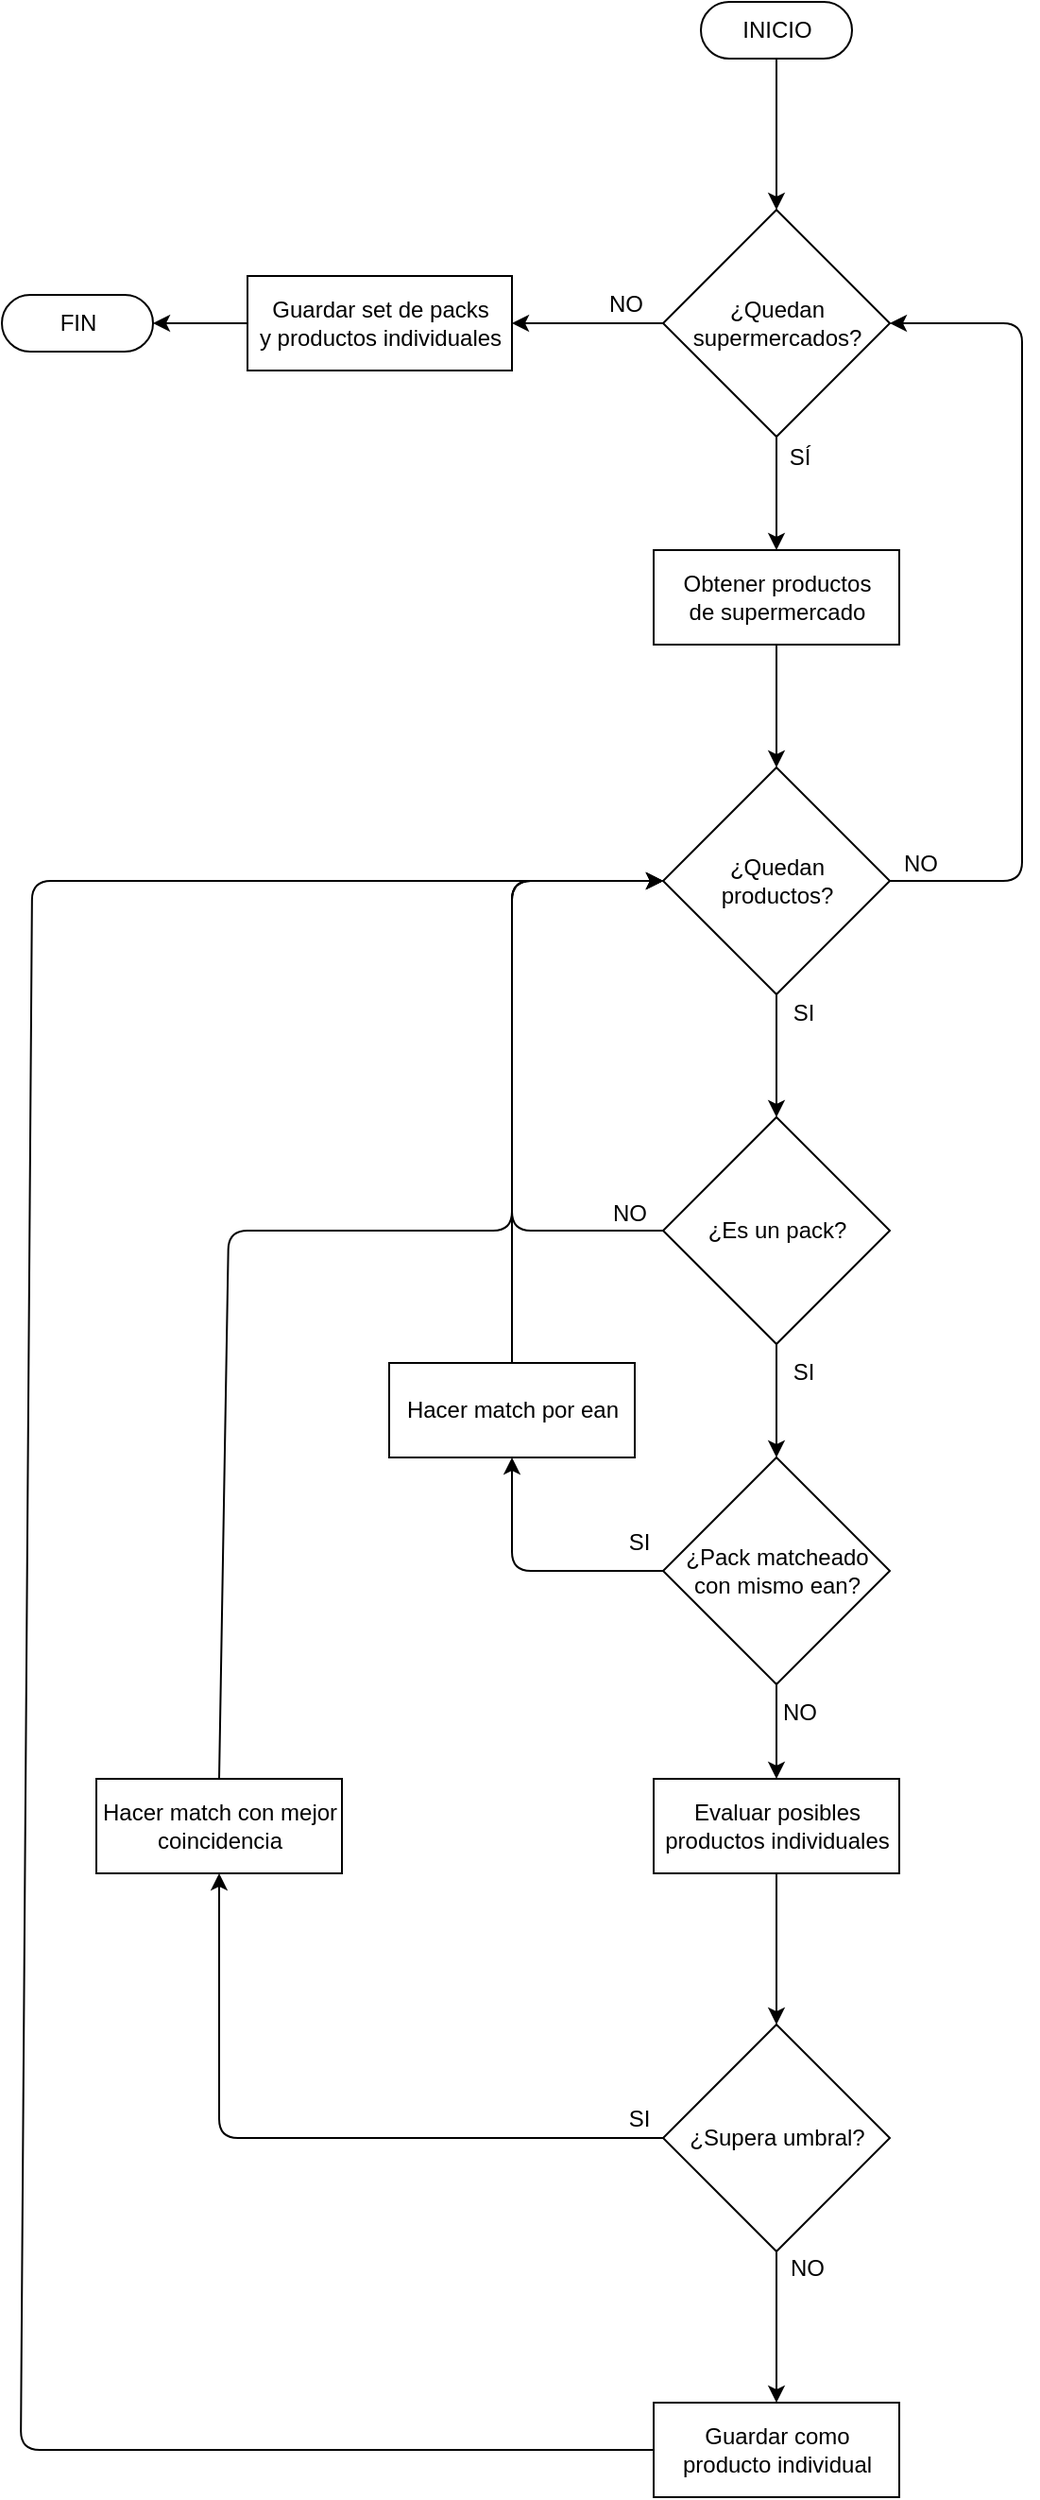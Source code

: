 <mxfile>
    <diagram id="OUcwJTHvT7vjzToPtKVa" name="Página-1">
        <mxGraphModel dx="1315" dy="716" grid="1" gridSize="10" guides="1" tooltips="1" connect="1" arrows="1" fold="1" page="1" pageScale="1" pageWidth="827" pageHeight="1169" math="0" shadow="0">
            <root>
                <mxCell id="0"/>
                <mxCell id="1" parent="0"/>
                <mxCell id="7" style="edgeStyle=none;html=1;entryX=0.5;entryY=0;entryDx=0;entryDy=0;" parent="1" source="3" target="6" edge="1">
                    <mxGeometry relative="1" as="geometry"/>
                </mxCell>
                <mxCell id="47" style="edgeStyle=none;html=1;exitX=0;exitY=0.5;exitDx=0;exitDy=0;entryX=1;entryY=0.5;entryDx=0;entryDy=0;" parent="1" source="3" target="49" edge="1">
                    <mxGeometry relative="1" as="geometry">
                        <mxPoint x="414" y="200" as="targetPoint"/>
                    </mxGeometry>
                </mxCell>
                <mxCell id="3" value="¿Quedan &lt;br&gt;supermercados?" style="shape=rhombus;html=1;dashed=0;whitespace=wrap;perimeter=rhombusPerimeter;" parent="1" vertex="1">
                    <mxGeometry x="494" y="140" width="120" height="120" as="geometry"/>
                </mxCell>
                <mxCell id="5" style="edgeStyle=none;html=1;entryX=0.5;entryY=0;entryDx=0;entryDy=0;exitX=0.5;exitY=0.5;exitDx=0;exitDy=15;exitPerimeter=0;" parent="1" source="29" target="3" edge="1">
                    <mxGeometry relative="1" as="geometry">
                        <mxPoint x="554" y="60" as="sourcePoint"/>
                    </mxGeometry>
                </mxCell>
                <mxCell id="10" style="edgeStyle=none;html=1;entryX=0.5;entryY=0;entryDx=0;entryDy=0;" parent="1" source="6" target="9" edge="1">
                    <mxGeometry relative="1" as="geometry"/>
                </mxCell>
                <mxCell id="6" value="Obtener productos&lt;br&gt;de supermercado" style="html=1;dashed=0;whitespace=wrap;" parent="1" vertex="1">
                    <mxGeometry x="489" y="320" width="130" height="50" as="geometry"/>
                </mxCell>
                <mxCell id="8" value="SÍ" style="text;html=1;align=center;verticalAlign=middle;resizable=0;points=[];autosize=1;strokeColor=none;fillColor=none;" parent="1" vertex="1">
                    <mxGeometry x="551" y="256" width="30" height="30" as="geometry"/>
                </mxCell>
                <mxCell id="13" style="edgeStyle=none;html=1;entryX=1;entryY=0.5;entryDx=0;entryDy=0;exitX=1;exitY=0.5;exitDx=0;exitDy=0;" parent="1" source="9" target="3" edge="1">
                    <mxGeometry relative="1" as="geometry">
                        <Array as="points">
                            <mxPoint x="684" y="495"/>
                            <mxPoint x="684" y="200"/>
                        </Array>
                    </mxGeometry>
                </mxCell>
                <mxCell id="18" style="edgeStyle=none;html=1;entryX=0.5;entryY=0;entryDx=0;entryDy=0;" parent="1" source="9" target="15" edge="1">
                    <mxGeometry relative="1" as="geometry"/>
                </mxCell>
                <mxCell id="9" value="¿Quedan &lt;br&gt;productos?" style="shape=rhombus;html=1;dashed=0;whitespace=wrap;perimeter=rhombusPerimeter;" parent="1" vertex="1">
                    <mxGeometry x="494" y="435" width="120" height="120" as="geometry"/>
                </mxCell>
                <mxCell id="14" value="NO" style="text;html=1;align=center;verticalAlign=middle;resizable=0;points=[];autosize=1;strokeColor=none;fillColor=none;" parent="1" vertex="1">
                    <mxGeometry x="610" y="471" width="40" height="30" as="geometry"/>
                </mxCell>
                <mxCell id="16" style="edgeStyle=none;html=1;entryX=0;entryY=0.5;entryDx=0;entryDy=0;exitX=0;exitY=0.5;exitDx=0;exitDy=0;" parent="1" source="15" target="9" edge="1">
                    <mxGeometry relative="1" as="geometry">
                        <Array as="points">
                            <mxPoint x="414" y="680"/>
                            <mxPoint x="414" y="495"/>
                        </Array>
                    </mxGeometry>
                </mxCell>
                <mxCell id="22" style="edgeStyle=none;html=1;entryX=0.5;entryY=0;entryDx=0;entryDy=0;" parent="1" source="15" target="21" edge="1">
                    <mxGeometry relative="1" as="geometry"/>
                </mxCell>
                <mxCell id="15" value="¿Es un pack?" style="shape=rhombus;html=1;dashed=0;whitespace=wrap;perimeter=rhombusPerimeter;" parent="1" vertex="1">
                    <mxGeometry x="494" y="620" width="120" height="120" as="geometry"/>
                </mxCell>
                <mxCell id="17" value="NO" style="text;html=1;align=center;verticalAlign=middle;resizable=0;points=[];autosize=1;strokeColor=none;fillColor=none;" parent="1" vertex="1">
                    <mxGeometry x="456" y="656" width="40" height="30" as="geometry"/>
                </mxCell>
                <mxCell id="19" value="SI" style="text;html=1;align=center;verticalAlign=middle;resizable=0;points=[];autosize=1;strokeColor=none;fillColor=none;" parent="1" vertex="1">
                    <mxGeometry x="553" y="550" width="30" height="30" as="geometry"/>
                </mxCell>
                <mxCell id="24" style="edgeStyle=none;html=1;exitX=0;exitY=0.5;exitDx=0;exitDy=0;entryX=0.5;entryY=1;entryDx=0;entryDy=0;" parent="1" source="21" target="25" edge="1">
                    <mxGeometry relative="1" as="geometry">
                        <mxPoint x="694" y="860" as="targetPoint"/>
                        <Array as="points">
                            <mxPoint x="414" y="860"/>
                        </Array>
                    </mxGeometry>
                </mxCell>
                <mxCell id="31" style="edgeStyle=none;html=1;entryX=0.5;entryY=0;entryDx=0;entryDy=0;" parent="1" source="21" target="30" edge="1">
                    <mxGeometry relative="1" as="geometry"/>
                </mxCell>
                <mxCell id="21" value="¿Pack matcheado&lt;br&gt;con mismo ean?" style="shape=rhombus;html=1;dashed=0;whitespace=wrap;perimeter=rhombusPerimeter;" parent="1" vertex="1">
                    <mxGeometry x="494" y="800" width="120" height="120" as="geometry"/>
                </mxCell>
                <mxCell id="23" value="SI" style="text;html=1;align=center;verticalAlign=middle;resizable=0;points=[];autosize=1;strokeColor=none;fillColor=none;" parent="1" vertex="1">
                    <mxGeometry x="553" y="740" width="30" height="30" as="geometry"/>
                </mxCell>
                <mxCell id="27" style="edgeStyle=none;html=1;exitX=0.5;exitY=0;exitDx=0;exitDy=0;entryX=0;entryY=0.5;entryDx=0;entryDy=0;" parent="1" source="25" target="9" edge="1">
                    <mxGeometry relative="1" as="geometry">
                        <mxPoint x="434" y="700" as="targetPoint"/>
                        <Array as="points">
                            <mxPoint x="414" y="495"/>
                        </Array>
                    </mxGeometry>
                </mxCell>
                <mxCell id="25" value="Hacer match por ean" style="html=1;dashed=0;whitespace=wrap;" parent="1" vertex="1">
                    <mxGeometry x="349" y="750" width="130" height="50" as="geometry"/>
                </mxCell>
                <mxCell id="28" value="SI" style="text;html=1;align=center;verticalAlign=middle;resizable=0;points=[];autosize=1;strokeColor=none;fillColor=none;" parent="1" vertex="1">
                    <mxGeometry x="466" y="830" width="30" height="30" as="geometry"/>
                </mxCell>
                <mxCell id="29" value="INICIO" style="html=1;dashed=0;whitespace=wrap;shape=mxgraph.dfd.start" parent="1" vertex="1">
                    <mxGeometry x="514" y="30" width="80" height="30" as="geometry"/>
                </mxCell>
                <mxCell id="38" style="edgeStyle=none;html=1;exitX=0.5;exitY=1;exitDx=0;exitDy=0;entryX=0.5;entryY=0;entryDx=0;entryDy=0;" parent="1" source="30" target="37" edge="1">
                    <mxGeometry relative="1" as="geometry"/>
                </mxCell>
                <mxCell id="30" value="Evaluar posibles&lt;br&gt;productos individuales" style="html=1;dashed=0;whitespace=wrap;" parent="1" vertex="1">
                    <mxGeometry x="489" y="970" width="130" height="50" as="geometry"/>
                </mxCell>
                <mxCell id="32" value="NO" style="text;html=1;align=center;verticalAlign=middle;resizable=0;points=[];autosize=1;strokeColor=none;fillColor=none;" parent="1" vertex="1">
                    <mxGeometry x="546" y="920" width="40" height="30" as="geometry"/>
                </mxCell>
                <mxCell id="36" style="edgeStyle=none;html=1;exitX=0.5;exitY=0;exitDx=0;exitDy=0;entryX=0;entryY=0.5;entryDx=0;entryDy=0;" parent="1" source="34" target="9" edge="1">
                    <mxGeometry relative="1" as="geometry">
                        <Array as="points">
                            <mxPoint x="264" y="680"/>
                            <mxPoint x="414" y="680"/>
                            <mxPoint x="414" y="495"/>
                        </Array>
                    </mxGeometry>
                </mxCell>
                <mxCell id="34" value="Hacer match con mejor&lt;br&gt;coincidencia" style="html=1;dashed=0;whitespace=wrap;" parent="1" vertex="1">
                    <mxGeometry x="194" y="970" width="130" height="50" as="geometry"/>
                </mxCell>
                <mxCell id="39" style="edgeStyle=none;html=1;exitX=0;exitY=0.5;exitDx=0;exitDy=0;entryX=0.5;entryY=1;entryDx=0;entryDy=0;" parent="1" source="37" target="34" edge="1">
                    <mxGeometry relative="1" as="geometry">
                        <mxPoint x="254" y="1160" as="targetPoint"/>
                        <Array as="points">
                            <mxPoint x="259" y="1160"/>
                        </Array>
                    </mxGeometry>
                </mxCell>
                <mxCell id="43" style="edgeStyle=none;html=1;exitX=0.5;exitY=1;exitDx=0;exitDy=0;entryX=0.5;entryY=0;entryDx=0;entryDy=0;" parent="1" source="37" target="42" edge="1">
                    <mxGeometry relative="1" as="geometry"/>
                </mxCell>
                <mxCell id="37" value="¿Supera umbral?" style="shape=rhombus;html=1;dashed=0;whitespace=wrap;perimeter=rhombusPerimeter;" parent="1" vertex="1">
                    <mxGeometry x="494" y="1100" width="120" height="120" as="geometry"/>
                </mxCell>
                <mxCell id="40" value="SI" style="text;html=1;align=center;verticalAlign=middle;resizable=0;points=[];autosize=1;strokeColor=none;fillColor=none;" parent="1" vertex="1">
                    <mxGeometry x="466" y="1135" width="30" height="30" as="geometry"/>
                </mxCell>
                <mxCell id="45" style="edgeStyle=none;html=1;exitX=0;exitY=0.5;exitDx=0;exitDy=0;entryX=0;entryY=0.5;entryDx=0;entryDy=0;" parent="1" source="42" target="9" edge="1">
                    <mxGeometry relative="1" as="geometry">
                        <Array as="points">
                            <mxPoint x="154" y="1325"/>
                            <mxPoint x="160" y="495"/>
                        </Array>
                    </mxGeometry>
                </mxCell>
                <mxCell id="42" value="Guardar como &lt;br&gt;producto individual" style="html=1;dashed=0;whitespace=wrap;" parent="1" vertex="1">
                    <mxGeometry x="489" y="1300" width="130" height="50" as="geometry"/>
                </mxCell>
                <mxCell id="46" value="NO" style="text;html=1;align=center;verticalAlign=middle;resizable=0;points=[];autosize=1;strokeColor=none;fillColor=none;" parent="1" vertex="1">
                    <mxGeometry x="550" y="1214" width="40" height="30" as="geometry"/>
                </mxCell>
                <mxCell id="48" value="NO" style="text;html=1;align=center;verticalAlign=middle;resizable=0;points=[];autosize=1;strokeColor=none;fillColor=none;" parent="1" vertex="1">
                    <mxGeometry x="454" y="175" width="40" height="30" as="geometry"/>
                </mxCell>
                <mxCell id="51" style="edgeStyle=none;html=1;exitX=0;exitY=0.5;exitDx=0;exitDy=0;entryX=1;entryY=0.5;entryDx=0;entryDy=0;entryPerimeter=0;" parent="1" source="49" target="50" edge="1">
                    <mxGeometry relative="1" as="geometry"/>
                </mxCell>
                <mxCell id="49" value="Guardar set de packs&lt;br&gt;y productos individuales" style="html=1;dashed=0;whitespace=wrap;" parent="1" vertex="1">
                    <mxGeometry x="274" y="175" width="140" height="50" as="geometry"/>
                </mxCell>
                <mxCell id="50" value="FIN" style="html=1;dashed=0;whitespace=wrap;shape=mxgraph.dfd.start" parent="1" vertex="1">
                    <mxGeometry x="144" y="185" width="80" height="30" as="geometry"/>
                </mxCell>
            </root>
        </mxGraphModel>
    </diagram>
</mxfile>